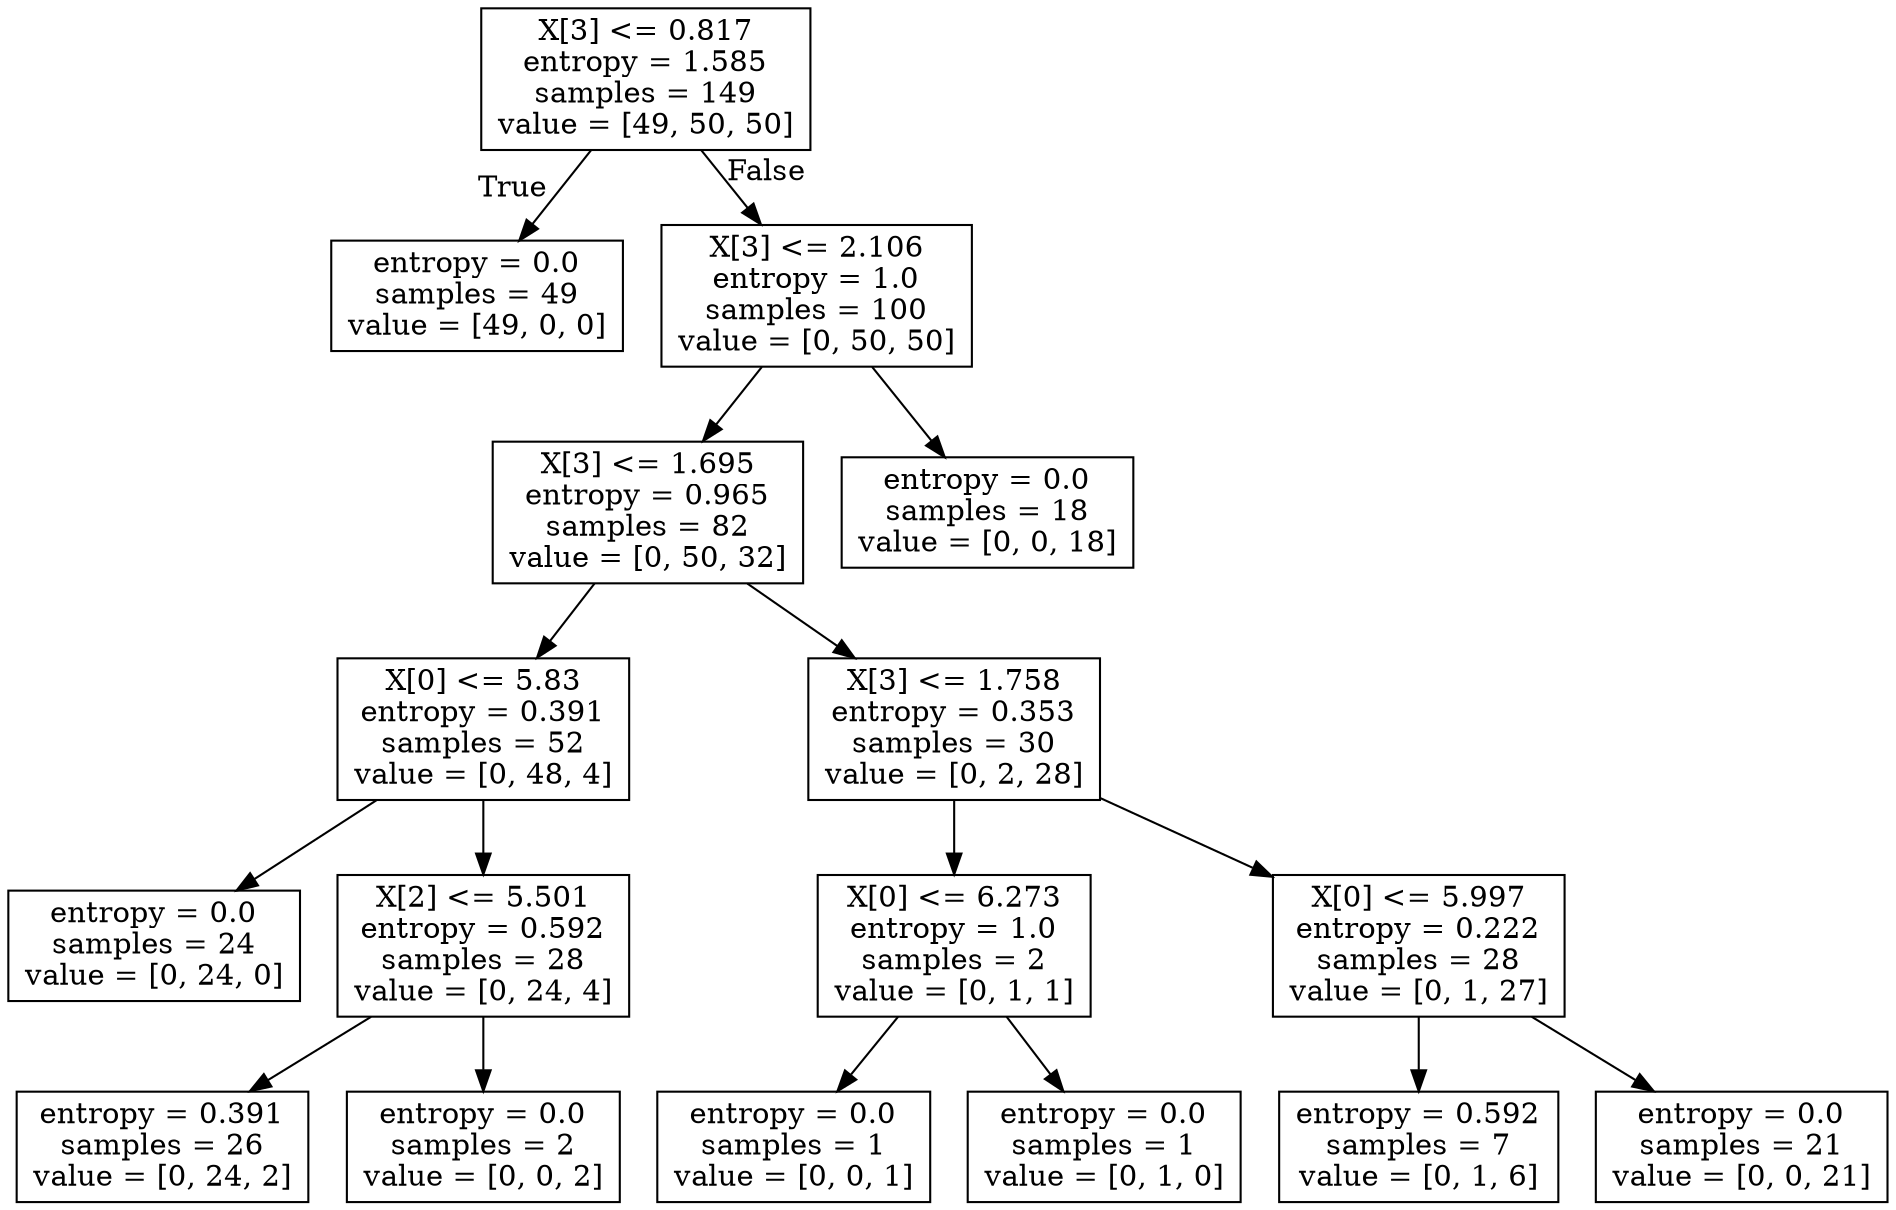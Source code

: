 digraph Tree {
node [shape=box] ;
0 [label="X[3] <= 0.817\nentropy = 1.585\nsamples = 149\nvalue = [49, 50, 50]"] ;
1 [label="entropy = 0.0\nsamples = 49\nvalue = [49, 0, 0]"] ;
0 -> 1 [labeldistance=2.5, labelangle=45, headlabel="True"] ;
2 [label="X[3] <= 2.106\nentropy = 1.0\nsamples = 100\nvalue = [0, 50, 50]"] ;
0 -> 2 [labeldistance=2.5, labelangle=-45, headlabel="False"] ;
3 [label="X[3] <= 1.695\nentropy = 0.965\nsamples = 82\nvalue = [0, 50, 32]"] ;
2 -> 3 ;
4 [label="X[0] <= 5.83\nentropy = 0.391\nsamples = 52\nvalue = [0, 48, 4]"] ;
3 -> 4 ;
5 [label="entropy = 0.0\nsamples = 24\nvalue = [0, 24, 0]"] ;
4 -> 5 ;
6 [label="X[2] <= 5.501\nentropy = 0.592\nsamples = 28\nvalue = [0, 24, 4]"] ;
4 -> 6 ;
7 [label="entropy = 0.391\nsamples = 26\nvalue = [0, 24, 2]"] ;
6 -> 7 ;
8 [label="entropy = 0.0\nsamples = 2\nvalue = [0, 0, 2]"] ;
6 -> 8 ;
9 [label="X[3] <= 1.758\nentropy = 0.353\nsamples = 30\nvalue = [0, 2, 28]"] ;
3 -> 9 ;
10 [label="X[0] <= 6.273\nentropy = 1.0\nsamples = 2\nvalue = [0, 1, 1]"] ;
9 -> 10 ;
11 [label="entropy = 0.0\nsamples = 1\nvalue = [0, 0, 1]"] ;
10 -> 11 ;
12 [label="entropy = 0.0\nsamples = 1\nvalue = [0, 1, 0]"] ;
10 -> 12 ;
13 [label="X[0] <= 5.997\nentropy = 0.222\nsamples = 28\nvalue = [0, 1, 27]"] ;
9 -> 13 ;
14 [label="entropy = 0.592\nsamples = 7\nvalue = [0, 1, 6]"] ;
13 -> 14 ;
15 [label="entropy = 0.0\nsamples = 21\nvalue = [0, 0, 21]"] ;
13 -> 15 ;
16 [label="entropy = 0.0\nsamples = 18\nvalue = [0, 0, 18]"] ;
2 -> 16 ;
}